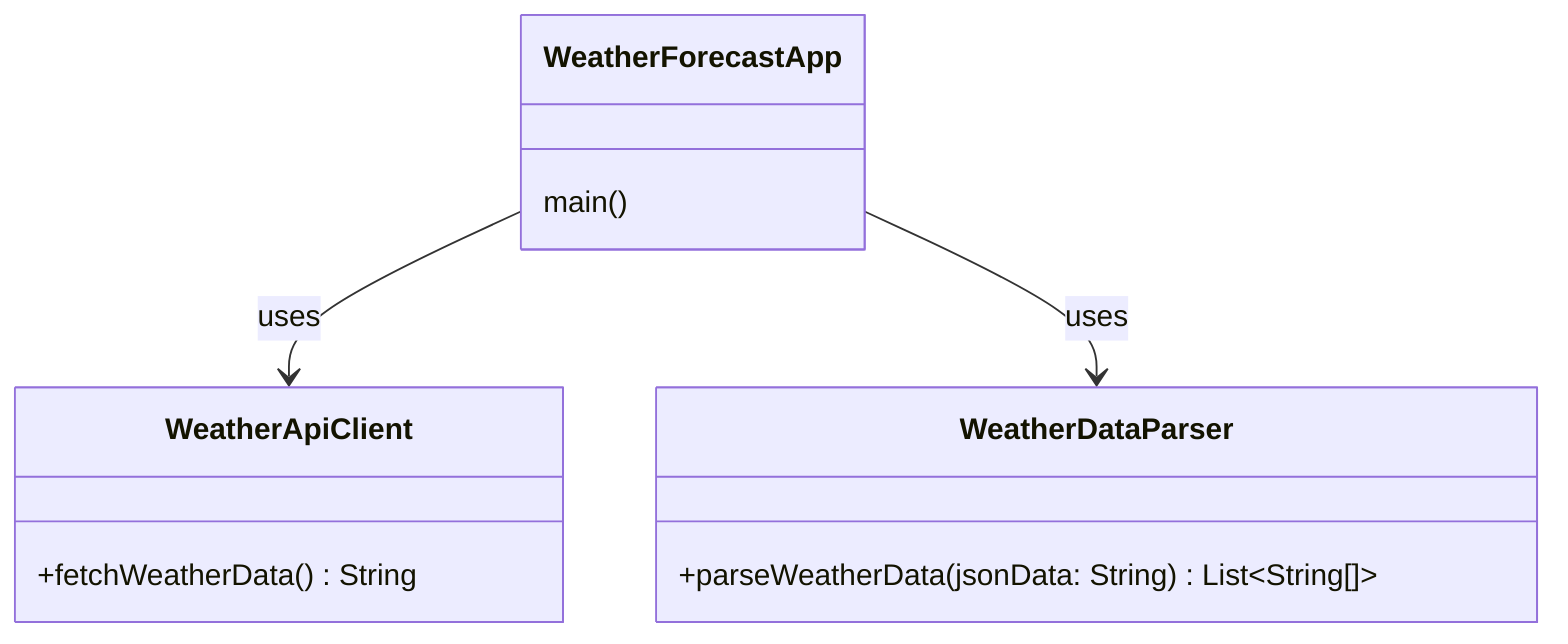 classDiagram
    class WeatherApiClient {
        +fetchWeatherData() String
    }

    class WeatherDataParser {
        +parseWeatherData(jsonData: String) List~String[]~
    }

    class WeatherForecastApp {
        main()
    }

    WeatherForecastApp --> WeatherApiClient : uses
    WeatherForecastApp --> WeatherDataParser : uses